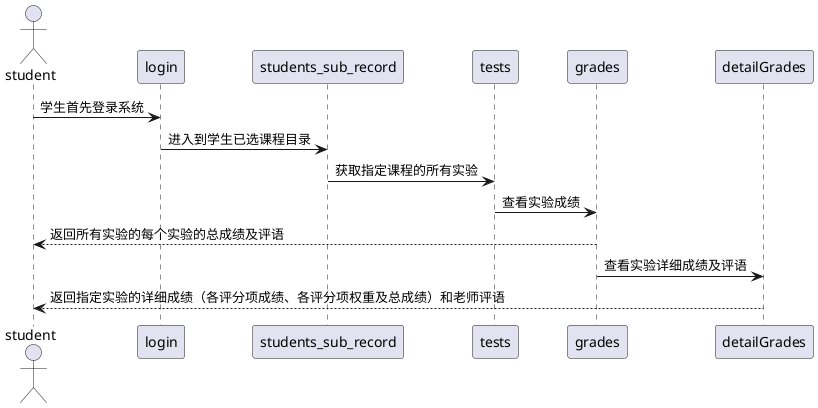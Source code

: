 @startuml
actor student
student -> login :学生首先登录系统
login -> students_sub_record :进入到学生已选课程目录
students_sub_record -> tests :获取指定课程的所有实验
tests -> grades : 查看实验成绩
grades -->student :返回所有实验的每个实验的总成绩及评语
grades -> detailGrades : 查看实验详细成绩及评语
detailGrades --> student :返回指定实验的详细成绩（各评分项成绩、各评分项权重及总成绩）和老师评语
@enduml